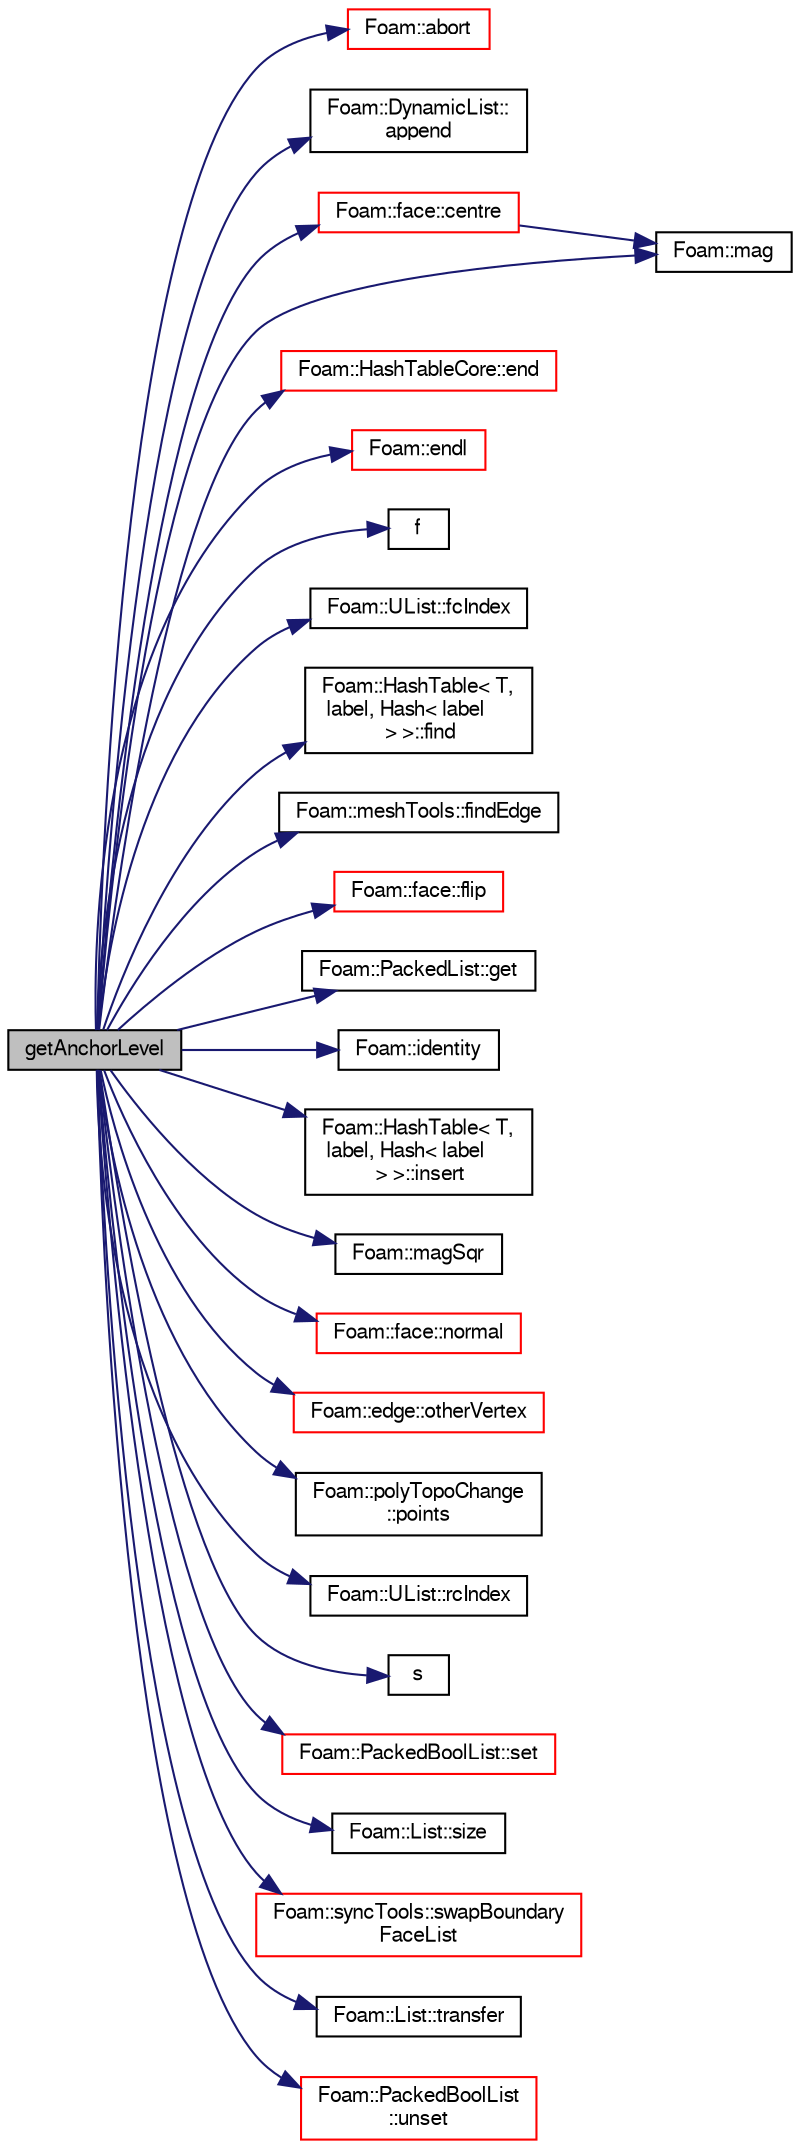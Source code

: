 digraph "getAnchorLevel"
{
  bgcolor="transparent";
  edge [fontname="FreeSans",fontsize="10",labelfontname="FreeSans",labelfontsize="10"];
  node [fontname="FreeSans",fontsize="10",shape=record];
  rankdir="LR";
  Node2000 [label="getAnchorLevel",height=0.2,width=0.4,color="black", fillcolor="grey75", style="filled", fontcolor="black"];
  Node2000 -> Node2001 [color="midnightblue",fontsize="10",style="solid",fontname="FreeSans"];
  Node2001 [label="Foam::abort",height=0.2,width=0.4,color="red",URL="$a21124.html#a447107a607d03e417307c203fa5fb44b"];
  Node2000 -> Node2044 [color="midnightblue",fontsize="10",style="solid",fontname="FreeSans"];
  Node2044 [label="Foam::DynamicList::\lappend",height=0.2,width=0.4,color="black",URL="$a25890.html#a7b67b42af715604376ad63a681dee6d8",tooltip="Append an element at the end of the list. "];
  Node2000 -> Node2045 [color="midnightblue",fontsize="10",style="solid",fontname="FreeSans"];
  Node2045 [label="Foam::face::centre",height=0.2,width=0.4,color="red",URL="$a27218.html#a87a4cbbb775d06be2c2f27bdab4ddb04",tooltip="Centre point of face. "];
  Node2045 -> Node2046 [color="midnightblue",fontsize="10",style="solid",fontname="FreeSans"];
  Node2046 [label="Foam::mag",height=0.2,width=0.4,color="black",URL="$a21124.html#a929da2a3fdcf3dacbbe0487d3a330dae"];
  Node2000 -> Node2049 [color="midnightblue",fontsize="10",style="solid",fontname="FreeSans"];
  Node2049 [label="Foam::HashTableCore::end",height=0.2,width=0.4,color="red",URL="$a25706.html#a540580a296c0ff351686ceb4f27b6fe6",tooltip="iteratorEnd set to beyond the end of any HashTable "];
  Node2000 -> Node2009 [color="midnightblue",fontsize="10",style="solid",fontname="FreeSans"];
  Node2009 [label="Foam::endl",height=0.2,width=0.4,color="red",URL="$a21124.html#a2db8fe02a0d3909e9351bb4275b23ce4",tooltip="Add newline and flush stream. "];
  Node2000 -> Node2057 [color="midnightblue",fontsize="10",style="solid",fontname="FreeSans"];
  Node2057 [label="f",height=0.2,width=0.4,color="black",URL="$a17900.html#a888be93833ac7a23170555c69c690288"];
  Node2000 -> Node2058 [color="midnightblue",fontsize="10",style="solid",fontname="FreeSans"];
  Node2058 [label="Foam::UList::fcIndex",height=0.2,width=0.4,color="black",URL="$a25698.html#a512534dbc231b74b95ff84902c1b2087",tooltip="Return the forward circular index, i.e. the next index. "];
  Node2000 -> Node2059 [color="midnightblue",fontsize="10",style="solid",fontname="FreeSans"];
  Node2059 [label="Foam::HashTable\< T,\l label, Hash\< label\l \> \>::find",height=0.2,width=0.4,color="black",URL="$a25702.html#a76b2c74ebd9f33fa9f76261b027ffc11",tooltip="Find and return an iterator set at the hashedEntry. "];
  Node2000 -> Node2060 [color="midnightblue",fontsize="10",style="solid",fontname="FreeSans"];
  Node2060 [label="Foam::meshTools::findEdge",height=0.2,width=0.4,color="black",URL="$a21153.html#a503ac13f2a78e2ef3c8630ae73a4c0fd",tooltip="Return edge among candidates that uses the two vertices. "];
  Node2000 -> Node2061 [color="midnightblue",fontsize="10",style="solid",fontname="FreeSans"];
  Node2061 [label="Foam::face::flip",height=0.2,width=0.4,color="red",URL="$a27218.html#a126cb0362ae2e7935520fb27343bad31",tooltip="Flip the face in-place. "];
  Node2000 -> Node2063 [color="midnightblue",fontsize="10",style="solid",fontname="FreeSans"];
  Node2063 [label="Foam::PackedList::get",height=0.2,width=0.4,color="black",URL="$a25938.html#a7765dcc7956af47317165c107001b59c",tooltip="Get value at index I. "];
  Node2000 -> Node2064 [color="midnightblue",fontsize="10",style="solid",fontname="FreeSans"];
  Node2064 [label="Foam::identity",height=0.2,width=0.4,color="black",URL="$a21124.html#a36af96cb841435845fffb4fe69208490",tooltip="Create identity map (map[i] == i) of given length. "];
  Node2000 -> Node2065 [color="midnightblue",fontsize="10",style="solid",fontname="FreeSans"];
  Node2065 [label="Foam::HashTable\< T,\l label, Hash\< label\l \> \>::insert",height=0.2,width=0.4,color="black",URL="$a25702.html#a5eee1e0e199ad59b9cb3916cd42156e0",tooltip="Insert a new hashedEntry. "];
  Node2000 -> Node2046 [color="midnightblue",fontsize="10",style="solid",fontname="FreeSans"];
  Node2000 -> Node2066 [color="midnightblue",fontsize="10",style="solid",fontname="FreeSans"];
  Node2066 [label="Foam::magSqr",height=0.2,width=0.4,color="black",URL="$a21124.html#ae6fff2c6981e6d9618aa5038e69def6e"];
  Node2000 -> Node2067 [color="midnightblue",fontsize="10",style="solid",fontname="FreeSans"];
  Node2067 [label="Foam::face::normal",height=0.2,width=0.4,color="red",URL="$a27218.html#a9c276d6ebebcebe172195c3106e409ad",tooltip="Vector normal; magnitude is equal to area of face. "];
  Node2000 -> Node2068 [color="midnightblue",fontsize="10",style="solid",fontname="FreeSans"];
  Node2068 [label="Foam::edge::otherVertex",height=0.2,width=0.4,color="red",URL="$a27210.html#abdf093da438a74d23c7552fc545bf0c4",tooltip="Given one vertex, return the other. "];
  Node2000 -> Node2072 [color="midnightblue",fontsize="10",style="solid",fontname="FreeSans"];
  Node2072 [label="Foam::polyTopoChange\l::points",height=0.2,width=0.4,color="black",URL="$a21678.html#a4483fed8e91a32074018b30bd378e19c",tooltip="Points. Shrunk after constructing mesh (or calling of compact()) "];
  Node2000 -> Node2073 [color="midnightblue",fontsize="10",style="solid",fontname="FreeSans"];
  Node2073 [label="Foam::UList::rcIndex",height=0.2,width=0.4,color="black",URL="$a25698.html#a286b66c68007df4532de24354ec487cb",tooltip="Return the reverse circular index, i.e. the previous index. "];
  Node2000 -> Node2074 [color="midnightblue",fontsize="10",style="solid",fontname="FreeSans"];
  Node2074 [label="s",height=0.2,width=0.4,color="black",URL="$a18905.html#abb9c4233033fad2ad0206cd4adad3b9f"];
  Node2000 -> Node2075 [color="midnightblue",fontsize="10",style="solid",fontname="FreeSans"];
  Node2075 [label="Foam::PackedBoolList::set",height=0.2,width=0.4,color="red",URL="$a25934.html#a0c010317ff4eff942a58dd385245119d",tooltip="Set specified bits. "];
  Node2000 -> Node2078 [color="midnightblue",fontsize="10",style="solid",fontname="FreeSans"];
  Node2078 [label="Foam::List::size",height=0.2,width=0.4,color="black",URL="$a25694.html#a8a5f6fa29bd4b500caf186f60245b384",tooltip="Override size to be inconsistent with allocated storage. "];
  Node2000 -> Node2079 [color="midnightblue",fontsize="10",style="solid",fontname="FreeSans"];
  Node2079 [label="Foam::syncTools::swapBoundary\lFaceList",height=0.2,width=0.4,color="red",URL="$a27502.html#a30e4f2ce2c2399c35f5d674bdb7c07fd",tooltip="Swap coupled boundary face values. "];
  Node2000 -> Node2397 [color="midnightblue",fontsize="10",style="solid",fontname="FreeSans"];
  Node2397 [label="Foam::List::transfer",height=0.2,width=0.4,color="black",URL="$a25694.html#a25ad1d2084d16b234b0cf91c07e832c0",tooltip="Transfer the contents of the argument List into this list. "];
  Node2000 -> Node2398 [color="midnightblue",fontsize="10",style="solid",fontname="FreeSans"];
  Node2398 [label="Foam::PackedBoolList\l::unset",height=0.2,width=0.4,color="red",URL="$a25934.html#afaa869912c50accc001594d281048665",tooltip="Unset specified bits. "];
}
